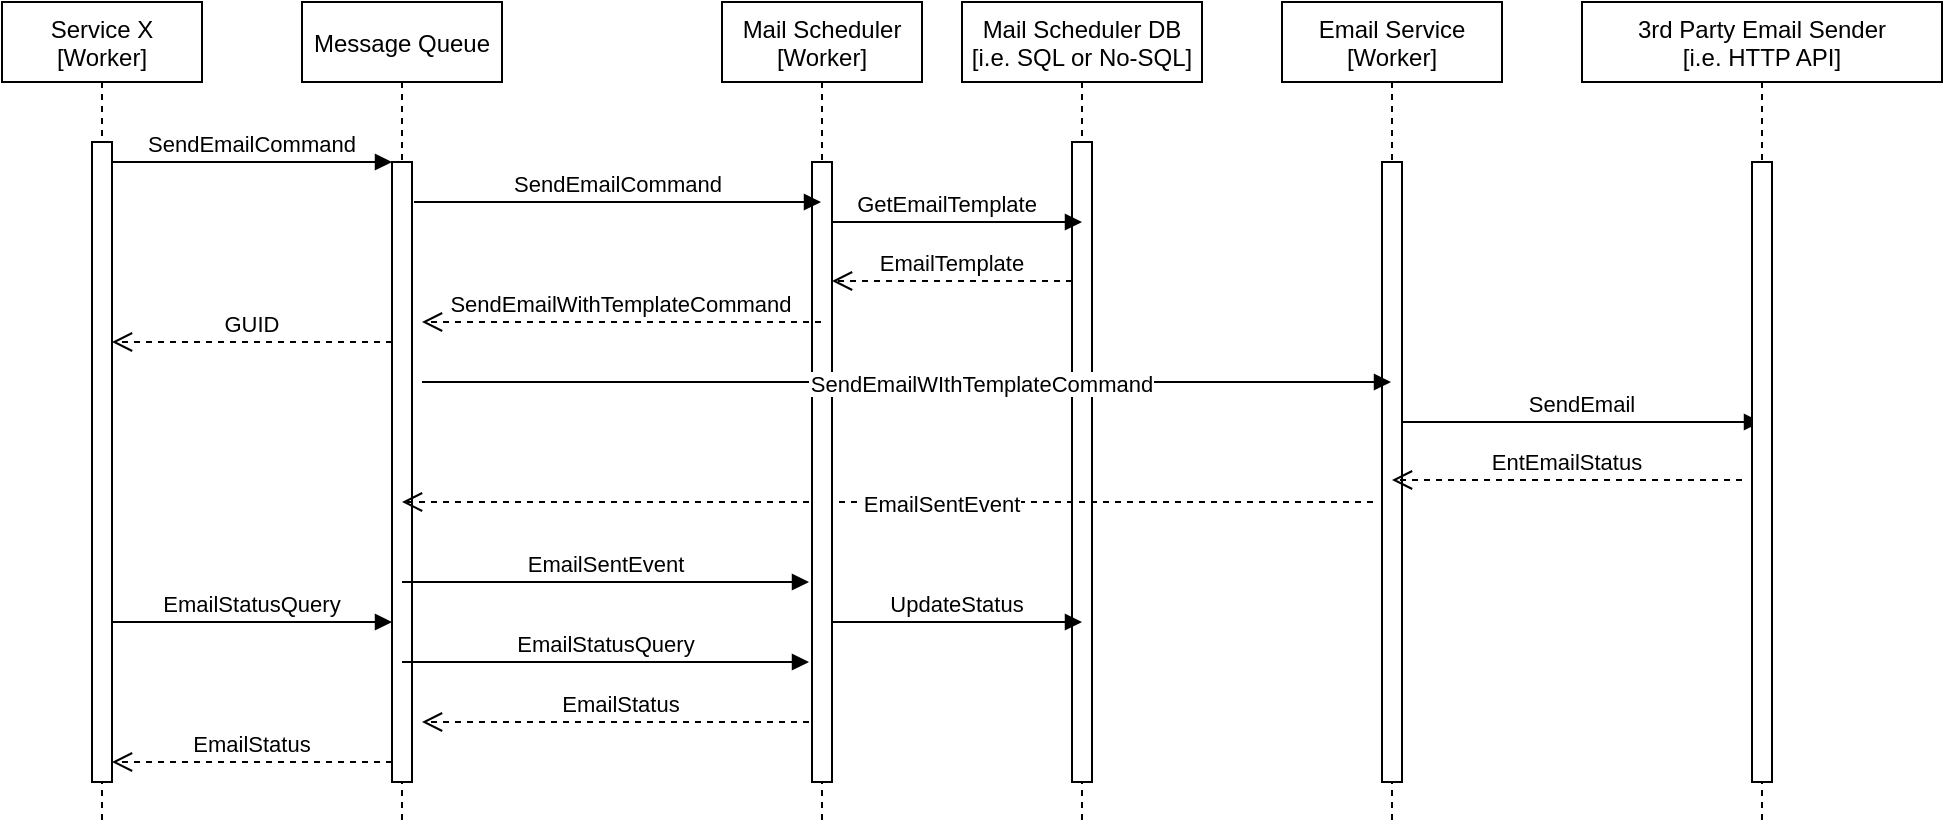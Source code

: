 <mxfile version="16.6.1" type="device"><diagram id="kgpKYQtTHZ0yAKxKKP6v" name="Page-1"><mxGraphModel dx="1410" dy="1842" grid="1" gridSize="10" guides="1" tooltips="1" connect="1" arrows="1" fold="1" page="1" pageScale="1" pageWidth="850" pageHeight="1100" math="0" shadow="0"><root><mxCell id="0"/><mxCell id="1" parent="0"/><mxCell id="3nuBFxr9cyL0pnOWT2aG-1" value="Service X&#10;[Worker]" style="shape=umlLifeline;perimeter=lifelinePerimeter;container=1;collapsible=0;recursiveResize=0;rounded=0;shadow=0;strokeWidth=1;" parent="1" vertex="1"><mxGeometry x="30" y="80" width="100" height="410" as="geometry"/></mxCell><mxCell id="3nuBFxr9cyL0pnOWT2aG-2" value="" style="points=[];perimeter=orthogonalPerimeter;rounded=0;shadow=0;strokeWidth=1;" parent="3nuBFxr9cyL0pnOWT2aG-1" vertex="1"><mxGeometry x="45" y="70" width="10" height="320" as="geometry"/></mxCell><mxCell id="FQXwHWsaS2j2k4lEYZNR-24" value="EmailStatusQuery" style="verticalAlign=bottom;endArrow=block;entryX=0;entryY=0;shadow=0;strokeWidth=1;" edge="1" parent="3nuBFxr9cyL0pnOWT2aG-1"><mxGeometry relative="1" as="geometry"><mxPoint x="55" y="310.0" as="sourcePoint"/><mxPoint x="195" y="310.0" as="targetPoint"/></mxGeometry></mxCell><mxCell id="3nuBFxr9cyL0pnOWT2aG-5" value="Message Queue" style="shape=umlLifeline;perimeter=lifelinePerimeter;container=1;collapsible=0;recursiveResize=0;rounded=0;shadow=0;strokeWidth=1;" parent="1" vertex="1"><mxGeometry x="180" y="80" width="100" height="410" as="geometry"/></mxCell><mxCell id="3nuBFxr9cyL0pnOWT2aG-6" value="" style="points=[];perimeter=orthogonalPerimeter;rounded=0;shadow=0;strokeWidth=1;" parent="3nuBFxr9cyL0pnOWT2aG-5" vertex="1"><mxGeometry x="45" y="80" width="10" height="310" as="geometry"/></mxCell><mxCell id="FQXwHWsaS2j2k4lEYZNR-18" value="GUID" style="verticalAlign=bottom;endArrow=open;dashed=1;endSize=8;exitX=0;exitY=0.95;shadow=0;strokeWidth=1;" edge="1" parent="3nuBFxr9cyL0pnOWT2aG-5"><mxGeometry relative="1" as="geometry"><mxPoint x="-95" y="170" as="targetPoint"/><mxPoint x="45" y="170" as="sourcePoint"/></mxGeometry></mxCell><mxCell id="FQXwHWsaS2j2k4lEYZNR-28" value="EmailStatus" style="verticalAlign=bottom;endArrow=open;dashed=1;endSize=8;shadow=0;strokeWidth=1;" edge="1" parent="3nuBFxr9cyL0pnOWT2aG-5"><mxGeometry relative="1" as="geometry"><mxPoint x="60" y="360" as="targetPoint"/><mxPoint x="259.5" y="360" as="sourcePoint"/></mxGeometry></mxCell><mxCell id="FQXwHWsaS2j2k4lEYZNR-29" value="EmailStatus" style="verticalAlign=bottom;endArrow=open;dashed=1;endSize=8;exitX=0;exitY=0.95;shadow=0;strokeWidth=1;" edge="1" parent="3nuBFxr9cyL0pnOWT2aG-5"><mxGeometry relative="1" as="geometry"><mxPoint x="-95" y="380" as="targetPoint"/><mxPoint x="45" y="380" as="sourcePoint"/></mxGeometry></mxCell><mxCell id="3nuBFxr9cyL0pnOWT2aG-8" value="SendEmailCommand" style="verticalAlign=bottom;endArrow=block;entryX=0;entryY=0;shadow=0;strokeWidth=1;" parent="1" source="3nuBFxr9cyL0pnOWT2aG-2" target="3nuBFxr9cyL0pnOWT2aG-6" edge="1"><mxGeometry relative="1" as="geometry"><mxPoint x="275" y="160" as="sourcePoint"/></mxGeometry></mxCell><mxCell id="FQXwHWsaS2j2k4lEYZNR-1" value="Mail Scheduler DB&#10;[i.e. SQL or No-SQL]" style="shape=umlLifeline;perimeter=lifelinePerimeter;container=1;collapsible=0;recursiveResize=0;rounded=0;shadow=0;strokeWidth=1;" vertex="1" parent="1"><mxGeometry x="510" y="80" width="120" height="410" as="geometry"/></mxCell><mxCell id="FQXwHWsaS2j2k4lEYZNR-2" value="" style="points=[];perimeter=orthogonalPerimeter;rounded=0;shadow=0;strokeWidth=1;" vertex="1" parent="FQXwHWsaS2j2k4lEYZNR-1"><mxGeometry x="55" y="70" width="10" height="320" as="geometry"/></mxCell><mxCell id="FQXwHWsaS2j2k4lEYZNR-11" value="EmailTemplate" style="verticalAlign=bottom;endArrow=open;dashed=1;endSize=8;exitX=0;exitY=0.95;shadow=0;strokeWidth=1;" edge="1" parent="FQXwHWsaS2j2k4lEYZNR-1" target="FQXwHWsaS2j2k4lEYZNR-8"><mxGeometry relative="1" as="geometry"><mxPoint x="-85" y="139.5" as="targetPoint"/><mxPoint x="55" y="139.5" as="sourcePoint"/></mxGeometry></mxCell><mxCell id="FQXwHWsaS2j2k4lEYZNR-10" value="GetEmailTemplate" style="verticalAlign=bottom;endArrow=block;shadow=0;strokeWidth=1;" edge="1" parent="FQXwHWsaS2j2k4lEYZNR-1"><mxGeometry relative="1" as="geometry"><mxPoint x="-75" y="110" as="sourcePoint"/><mxPoint x="60" y="110" as="targetPoint"/></mxGeometry></mxCell><mxCell id="FQXwHWsaS2j2k4lEYZNR-21" value="EmailSentEvent" style="verticalAlign=bottom;endArrow=open;dashed=1;endSize=8;exitX=0;exitY=0.95;shadow=0;strokeWidth=1;" edge="1" parent="FQXwHWsaS2j2k4lEYZNR-1" target="3nuBFxr9cyL0pnOWT2aG-5"><mxGeometry x="-0.113" y="10" relative="1" as="geometry"><mxPoint x="-40" y="250" as="targetPoint"/><mxPoint x="205.5" y="250" as="sourcePoint"/><mxPoint as="offset"/></mxGeometry></mxCell><mxCell id="FQXwHWsaS2j2k4lEYZNR-23" value="UpdateStatus" style="verticalAlign=bottom;endArrow=block;shadow=0;strokeWidth=1;" edge="1" parent="FQXwHWsaS2j2k4lEYZNR-1"><mxGeometry relative="1" as="geometry"><mxPoint x="-65" y="310" as="sourcePoint"/><mxPoint x="60" y="310" as="targetPoint"/></mxGeometry></mxCell><mxCell id="FQXwHWsaS2j2k4lEYZNR-3" value="Email Service&#10;[Worker]" style="shape=umlLifeline;perimeter=lifelinePerimeter;container=1;collapsible=0;recursiveResize=0;rounded=0;shadow=0;strokeWidth=1;" vertex="1" parent="1"><mxGeometry x="670" y="80" width="110" height="410" as="geometry"/></mxCell><mxCell id="FQXwHWsaS2j2k4lEYZNR-4" value="" style="points=[];perimeter=orthogonalPerimeter;rounded=0;shadow=0;strokeWidth=1;" vertex="1" parent="FQXwHWsaS2j2k4lEYZNR-3"><mxGeometry x="50" y="80" width="10" height="310" as="geometry"/></mxCell><mxCell id="FQXwHWsaS2j2k4lEYZNR-14" value="SendEmail" style="verticalAlign=bottom;endArrow=block;shadow=0;strokeWidth=1;" edge="1" parent="FQXwHWsaS2j2k4lEYZNR-3" target="FQXwHWsaS2j2k4lEYZNR-5"><mxGeometry relative="1" as="geometry"><mxPoint x="60" y="210" as="sourcePoint"/><mxPoint x="200" y="210" as="targetPoint"/></mxGeometry></mxCell><mxCell id="FQXwHWsaS2j2k4lEYZNR-5" value="3rd Party Email Sender&#10;[i.e. HTTP API]" style="shape=umlLifeline;perimeter=lifelinePerimeter;container=1;collapsible=0;recursiveResize=0;rounded=0;shadow=0;strokeWidth=1;" vertex="1" parent="1"><mxGeometry x="820" y="80" width="180" height="410" as="geometry"/></mxCell><mxCell id="FQXwHWsaS2j2k4lEYZNR-6" value="" style="points=[];perimeter=orthogonalPerimeter;rounded=0;shadow=0;strokeWidth=1;" vertex="1" parent="FQXwHWsaS2j2k4lEYZNR-5"><mxGeometry x="85" y="80" width="10" height="310" as="geometry"/></mxCell><mxCell id="FQXwHWsaS2j2k4lEYZNR-20" value="EntEmailStatus" style="verticalAlign=bottom;endArrow=open;dashed=1;endSize=8;exitX=0;exitY=0.95;shadow=0;strokeWidth=1;" edge="1" parent="FQXwHWsaS2j2k4lEYZNR-5" target="FQXwHWsaS2j2k4lEYZNR-3"><mxGeometry relative="1" as="geometry"><mxPoint x="-40" y="239" as="targetPoint"/><mxPoint x="80" y="239" as="sourcePoint"/></mxGeometry></mxCell><mxCell id="FQXwHWsaS2j2k4lEYZNR-7" value="Mail Scheduler&#10;[Worker]" style="shape=umlLifeline;perimeter=lifelinePerimeter;container=1;collapsible=0;recursiveResize=0;rounded=0;shadow=0;strokeWidth=1;" vertex="1" parent="1"><mxGeometry x="390" y="80" width="100" height="410" as="geometry"/></mxCell><mxCell id="FQXwHWsaS2j2k4lEYZNR-8" value="" style="points=[];perimeter=orthogonalPerimeter;rounded=0;shadow=0;strokeWidth=1;" vertex="1" parent="FQXwHWsaS2j2k4lEYZNR-7"><mxGeometry x="45" y="80" width="10" height="310" as="geometry"/></mxCell><mxCell id="FQXwHWsaS2j2k4lEYZNR-9" value="SendEmailCommand" style="verticalAlign=bottom;endArrow=block;shadow=0;strokeWidth=1;" edge="1" parent="1" target="FQXwHWsaS2j2k4lEYZNR-7"><mxGeometry relative="1" as="geometry"><mxPoint x="236" y="180" as="sourcePoint"/><mxPoint x="376" y="180" as="targetPoint"/></mxGeometry></mxCell><mxCell id="FQXwHWsaS2j2k4lEYZNR-17" value="SendEmailWithTemplateCommand" style="verticalAlign=bottom;endArrow=open;dashed=1;endSize=8;shadow=0;strokeWidth=1;" edge="1" parent="1" source="FQXwHWsaS2j2k4lEYZNR-7"><mxGeometry relative="1" as="geometry"><mxPoint x="240" y="240" as="targetPoint"/><mxPoint x="380" y="240" as="sourcePoint"/></mxGeometry></mxCell><mxCell id="FQXwHWsaS2j2k4lEYZNR-19" value="SendEmailWIthTemplateCommand" style="verticalAlign=bottom;endArrow=block;shadow=0;strokeWidth=1;" edge="1" parent="1" target="FQXwHWsaS2j2k4lEYZNR-3"><mxGeometry x="0.156" y="-10" relative="1" as="geometry"><mxPoint x="240" y="270" as="sourcePoint"/><mxPoint x="443.5" y="270" as="targetPoint"/><mxPoint as="offset"/></mxGeometry></mxCell><mxCell id="FQXwHWsaS2j2k4lEYZNR-22" value="EmailSentEvent" style="verticalAlign=bottom;endArrow=block;shadow=0;strokeWidth=1;" edge="1" parent="1"><mxGeometry relative="1" as="geometry"><mxPoint x="230" y="370" as="sourcePoint"/><mxPoint x="433.5" y="370" as="targetPoint"/></mxGeometry></mxCell><mxCell id="FQXwHWsaS2j2k4lEYZNR-26" value="EmailStatusQuery" style="verticalAlign=bottom;endArrow=block;shadow=0;strokeWidth=1;" edge="1" parent="1"><mxGeometry relative="1" as="geometry"><mxPoint x="230" y="410" as="sourcePoint"/><mxPoint x="433.5" y="410" as="targetPoint"/></mxGeometry></mxCell></root></mxGraphModel></diagram></mxfile>